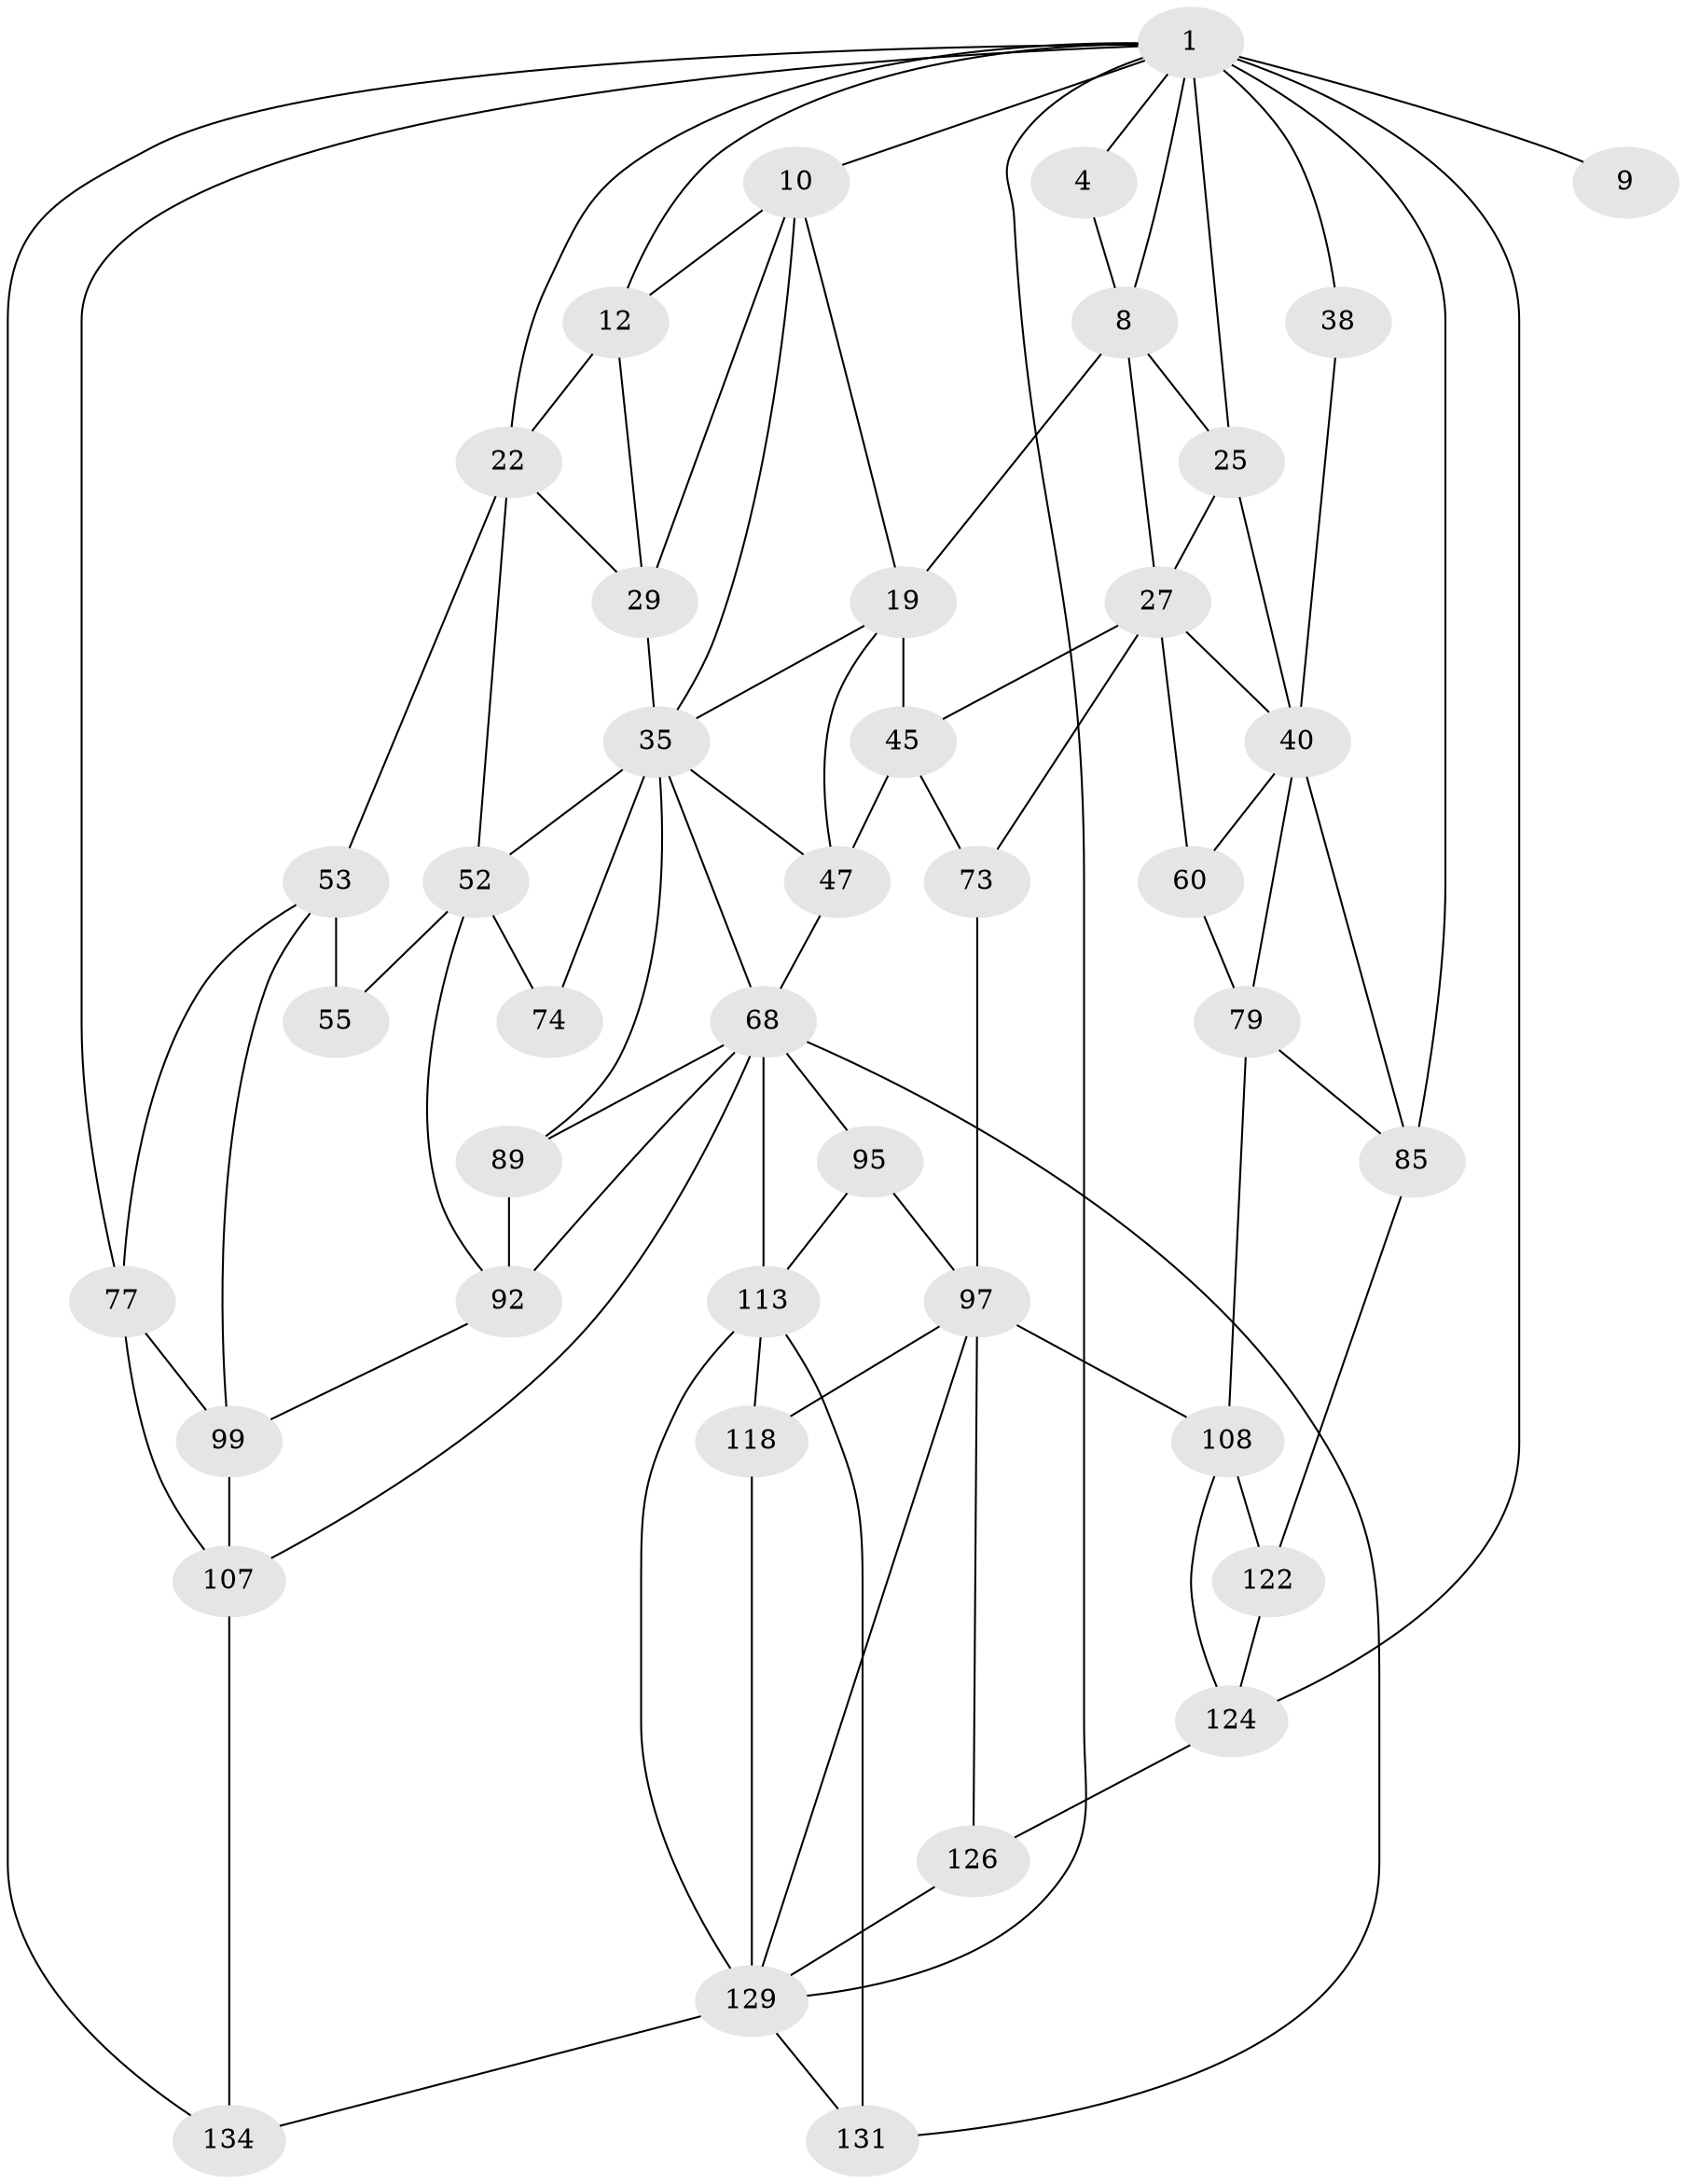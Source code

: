 // original degree distribution, {3: 0.02158273381294964, 5: 0.5107913669064749, 4: 0.23741007194244604, 6: 0.2302158273381295}
// Generated by graph-tools (version 1.1) at 2025/21/03/04/25 18:21:05]
// undirected, 41 vertices, 88 edges
graph export_dot {
graph [start="1"]
  node [color=gray90,style=filled];
  1 [pos="+0.22899405055414065+0",super="+14+6+2"];
  4 [pos="+0.1992665874921149+0.018966120835096786",super="+5"];
  8 [pos="+0.4151008328254463+0.09039837544590425",super="+16"];
  9 [pos="+0.9080808778066436+0"];
  10 [pos="+0.6545461636539182+0.11797118065074993",super="+11+18"];
  12 [pos="+0.8911036616098341+0.10255998766988163",super="+23+13"];
  19 [pos="+0.4814362393812799+0.28315096581678145",super="+20+44"];
  22 [pos="+1+0.19632396439220098",super="+31"];
  25 [pos="+0.18155217317919195+0.22301846689890964",super="+37"];
  27 [pos="+0.36253542196013394+0.2766295054678756",super="+28+42"];
  29 [pos="+0.9290491359922967+0.2402998910039887",super="+30+33"];
  35 [pos="+0.6852828065394028+0.39055349522047045",super="+36+50"];
  38 [pos="+0.09036800947665662+0.37454218643080067",super="+39"];
  40 [pos="+0.23103043118103267+0.4003605345711903",super="+41"];
  45 [pos="+0.4087812775900916+0.47485938755062485",super="+49"];
  47 [pos="+0.5811681422646789+0.4687652223696124",super="+48"];
  52 [pos="+0.8764174193494564+0.3798183482811945",super="+56"];
  53 [pos="+1+0.4967282229824473",super="+54"];
  55 [pos="+1+0.5370224864141971",super="+83"];
  60 [pos="+0.2070271684374167+0.5015788188176332",super="+63+61"];
  68 [pos="+0.6337754912860282+0.635979499774864",super="+69+91"];
  73 [pos="+0.40002579905581687+0.6322444441426502"];
  74 [pos="+0.7505314912730183+0.6008760485406645"];
  77 [pos="+1+1",super="+106+78"];
  79 [pos="+0.1857854377593457+0.6854319942269449",super="+80"];
  85 [pos="+0+0.7716975081008025",super="+87+86"];
  89 [pos="+0.7495574189338724+0.6022371391707653",super="+90"];
  92 [pos="+0.8032925132285436+0.7055337422985787",super="+101+93"];
  95 [pos="+0.6167409737536778+0.6720522769408652",super="+96"];
  97 [pos="+0.44587547248180665+0.7148289257770816",super="+115+98"];
  99 [pos="+0.9467607777759389+0.6926817626846307",super="+105+100"];
  107 [pos="+0.901347144520298+0.8294558003769914",super="+120"];
  108 [pos="+0.3276223513446271+0.7924668024779001",super="+109+117"];
  113 [pos="+0.5760212822342492+0.8139840504087574",super="+128+114"];
  118 [pos="+0.5060546333953605+0.8617990370829931"];
  122 [pos="+0.21092406682066214+1",super="+123"];
  124 [pos="+0.3286677903291328+0.8258711421385809",super="+127+125"];
  126 [pos="+0.37170576116610976+0.9326707694078096",super="+133"];
  129 [pos="+0.5764832795616981+0.9752102132898395",super="+130+135"];
  131 [pos="+0.7126465760706964+0.8830098697844547"];
  134 [pos="+0.949079102051801+1"];
  1 -- 77;
  1 -- 134;
  1 -- 22;
  1 -- 9 [weight=2];
  1 -- 8;
  1 -- 10;
  1 -- 12;
  1 -- 4;
  1 -- 38 [weight=2];
  1 -- 85;
  1 -- 25;
  1 -- 129;
  1 -- 124;
  4 -- 8 [weight=2];
  8 -- 19;
  8 -- 25;
  8 -- 27 [weight=2];
  10 -- 12;
  10 -- 19;
  10 -- 35;
  10 -- 29;
  12 -- 29;
  12 -- 22;
  19 -- 45;
  19 -- 47;
  19 -- 35;
  22 -- 52;
  22 -- 53;
  22 -- 29;
  25 -- 40;
  25 -- 27;
  27 -- 40;
  27 -- 73;
  27 -- 60 [weight=3];
  27 -- 45;
  29 -- 35;
  35 -- 52 [weight=2];
  35 -- 68;
  35 -- 89;
  35 -- 74;
  35 -- 47;
  38 -- 40 [weight=2];
  40 -- 85;
  40 -- 79;
  40 -- 60;
  45 -- 73;
  45 -- 47;
  47 -- 68;
  52 -- 55 [weight=2];
  52 -- 74 [weight=2];
  52 -- 92;
  53 -- 77;
  53 -- 99;
  53 -- 55 [weight=2];
  60 -- 79;
  68 -- 95 [weight=2];
  68 -- 113;
  68 -- 131;
  68 -- 89;
  68 -- 107;
  68 -- 92;
  73 -- 97;
  77 -- 107;
  77 -- 99 [weight=2];
  79 -- 108 [weight=2];
  79 -- 85 [weight=2];
  85 -- 122;
  89 -- 92 [weight=2];
  92 -- 99;
  95 -- 97;
  95 -- 113;
  97 -- 118;
  97 -- 126;
  97 -- 108 [weight=2];
  97 -- 129;
  99 -- 107;
  107 -- 134;
  108 -- 122 [weight=2];
  108 -- 124;
  113 -- 129;
  113 -- 131;
  113 -- 118;
  118 -- 129;
  122 -- 124;
  124 -- 126;
  126 -- 129 [weight=2];
  129 -- 131;
  129 -- 134;
}
